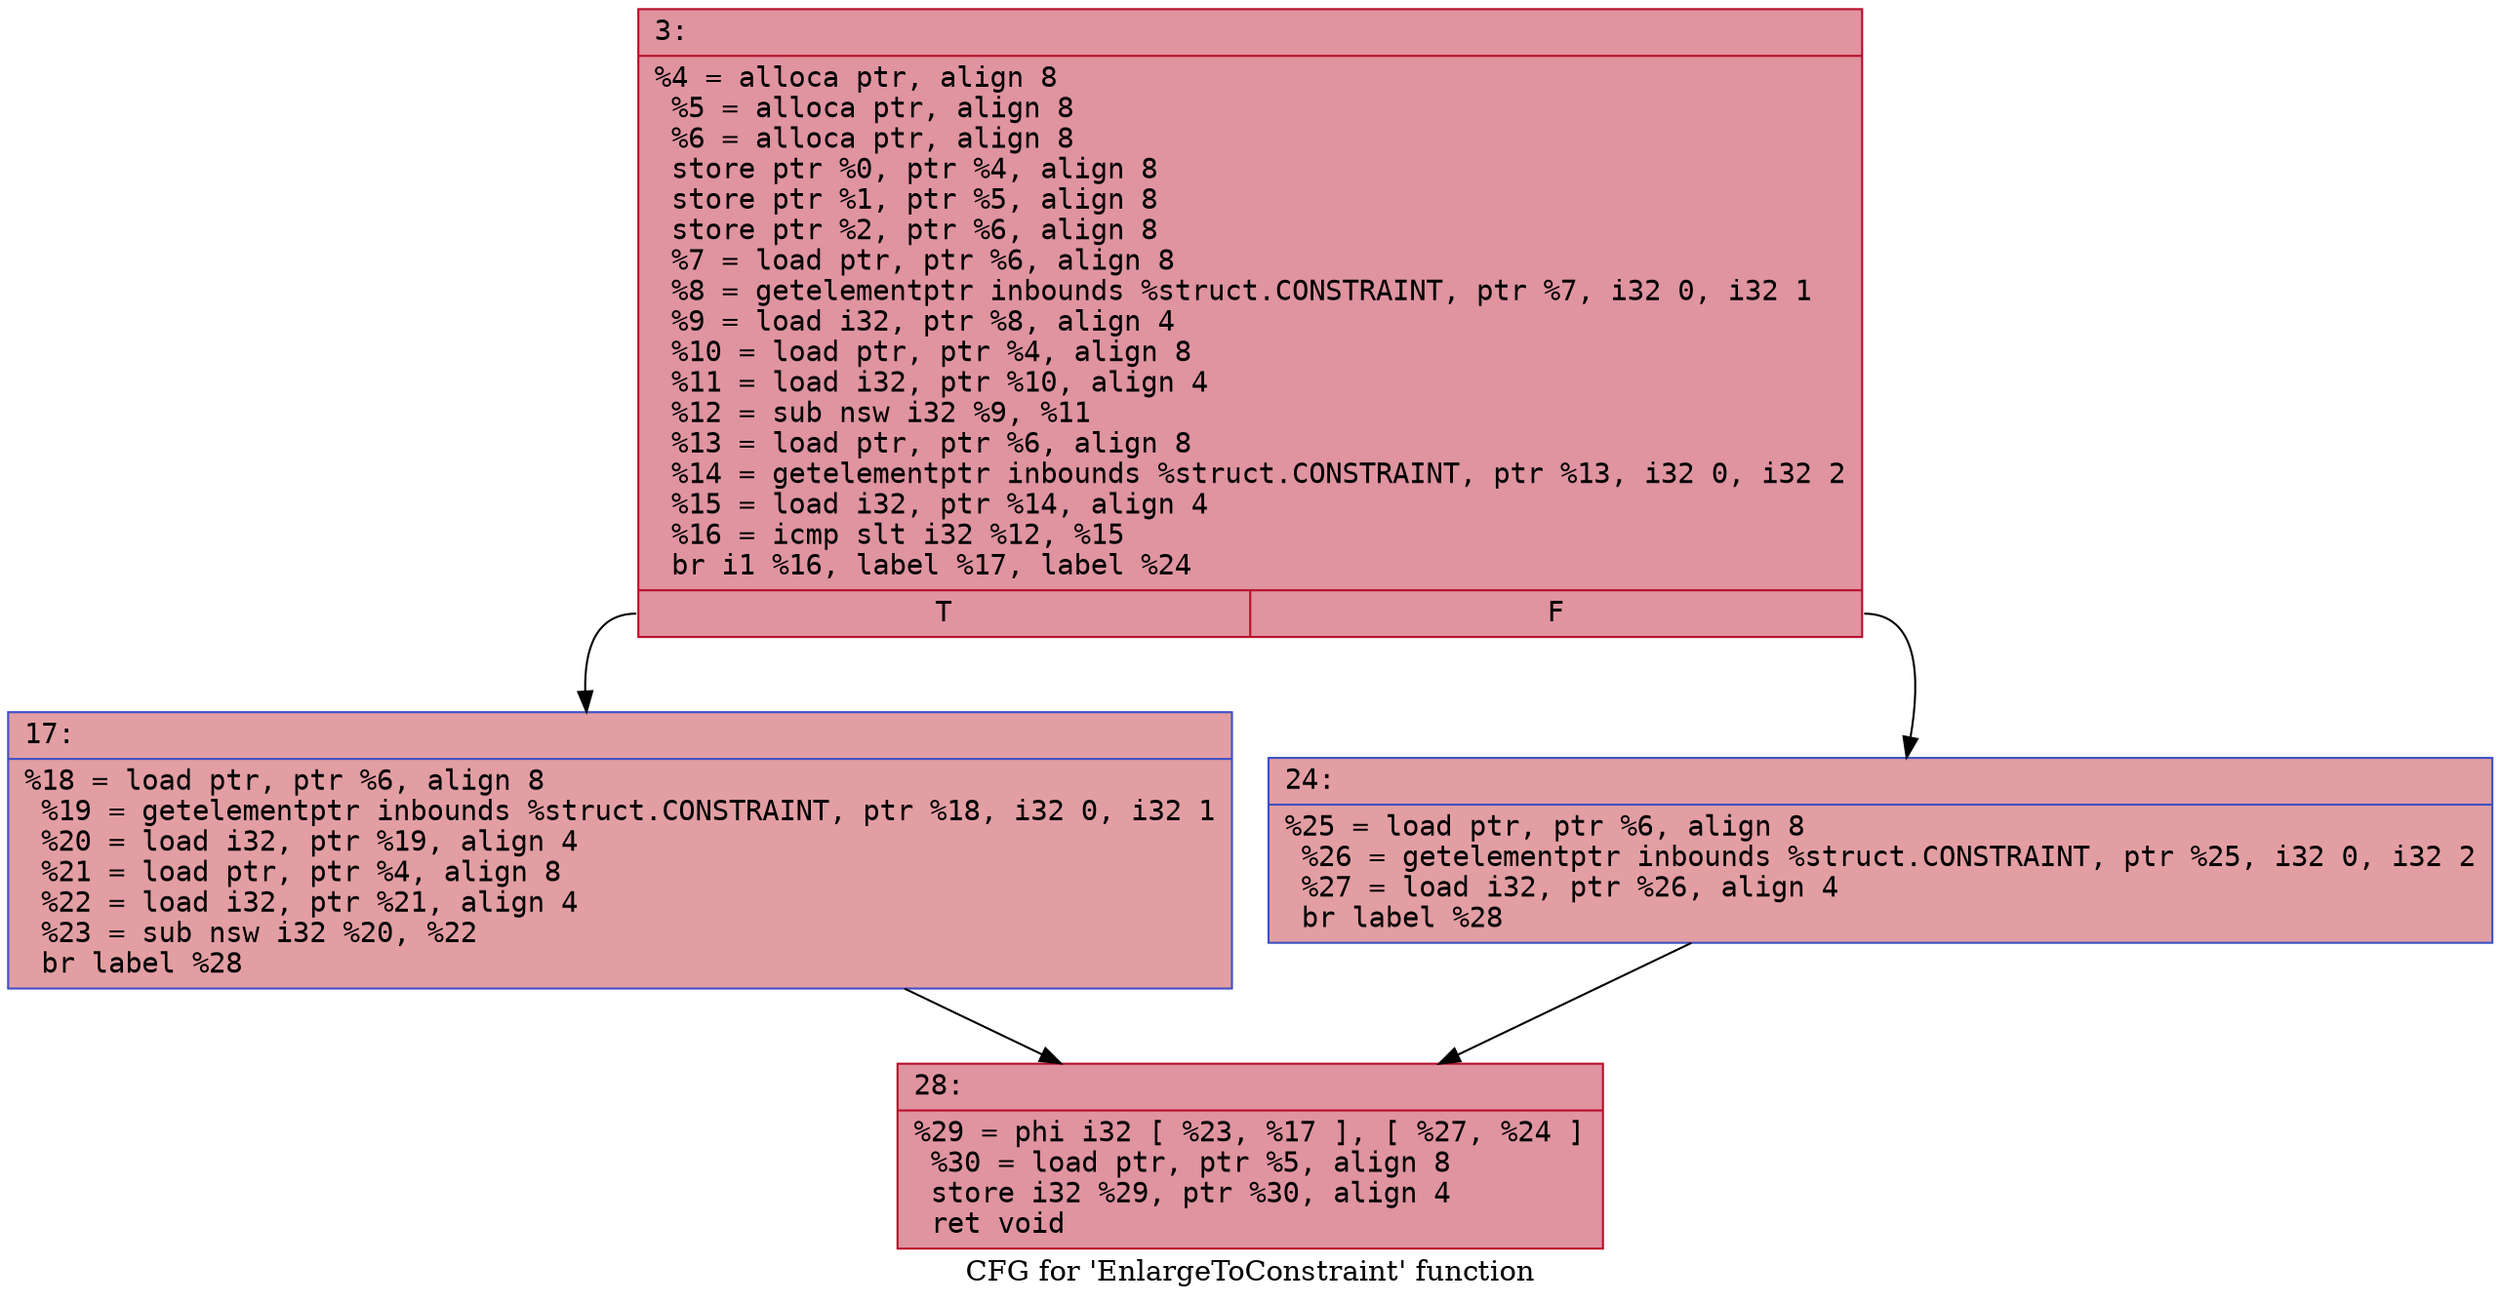 digraph "CFG for 'EnlargeToConstraint' function" {
	label="CFG for 'EnlargeToConstraint' function";

	Node0x600001062670 [shape=record,color="#b70d28ff", style=filled, fillcolor="#b70d2870" fontname="Courier",label="{3:\l|  %4 = alloca ptr, align 8\l  %5 = alloca ptr, align 8\l  %6 = alloca ptr, align 8\l  store ptr %0, ptr %4, align 8\l  store ptr %1, ptr %5, align 8\l  store ptr %2, ptr %6, align 8\l  %7 = load ptr, ptr %6, align 8\l  %8 = getelementptr inbounds %struct.CONSTRAINT, ptr %7, i32 0, i32 1\l  %9 = load i32, ptr %8, align 4\l  %10 = load ptr, ptr %4, align 8\l  %11 = load i32, ptr %10, align 4\l  %12 = sub nsw i32 %9, %11\l  %13 = load ptr, ptr %6, align 8\l  %14 = getelementptr inbounds %struct.CONSTRAINT, ptr %13, i32 0, i32 2\l  %15 = load i32, ptr %14, align 4\l  %16 = icmp slt i32 %12, %15\l  br i1 %16, label %17, label %24\l|{<s0>T|<s1>F}}"];
	Node0x600001062670:s0 -> Node0x600001062760[tooltip="3 -> 17\nProbability 50.00%" ];
	Node0x600001062670:s1 -> Node0x6000010627b0[tooltip="3 -> 24\nProbability 50.00%" ];
	Node0x600001062760 [shape=record,color="#3d50c3ff", style=filled, fillcolor="#be242e70" fontname="Courier",label="{17:\l|  %18 = load ptr, ptr %6, align 8\l  %19 = getelementptr inbounds %struct.CONSTRAINT, ptr %18, i32 0, i32 1\l  %20 = load i32, ptr %19, align 4\l  %21 = load ptr, ptr %4, align 8\l  %22 = load i32, ptr %21, align 4\l  %23 = sub nsw i32 %20, %22\l  br label %28\l}"];
	Node0x600001062760 -> Node0x600001062800[tooltip="17 -> 28\nProbability 100.00%" ];
	Node0x6000010627b0 [shape=record,color="#3d50c3ff", style=filled, fillcolor="#be242e70" fontname="Courier",label="{24:\l|  %25 = load ptr, ptr %6, align 8\l  %26 = getelementptr inbounds %struct.CONSTRAINT, ptr %25, i32 0, i32 2\l  %27 = load i32, ptr %26, align 4\l  br label %28\l}"];
	Node0x6000010627b0 -> Node0x600001062800[tooltip="24 -> 28\nProbability 100.00%" ];
	Node0x600001062800 [shape=record,color="#b70d28ff", style=filled, fillcolor="#b70d2870" fontname="Courier",label="{28:\l|  %29 = phi i32 [ %23, %17 ], [ %27, %24 ]\l  %30 = load ptr, ptr %5, align 8\l  store i32 %29, ptr %30, align 4\l  ret void\l}"];
}
